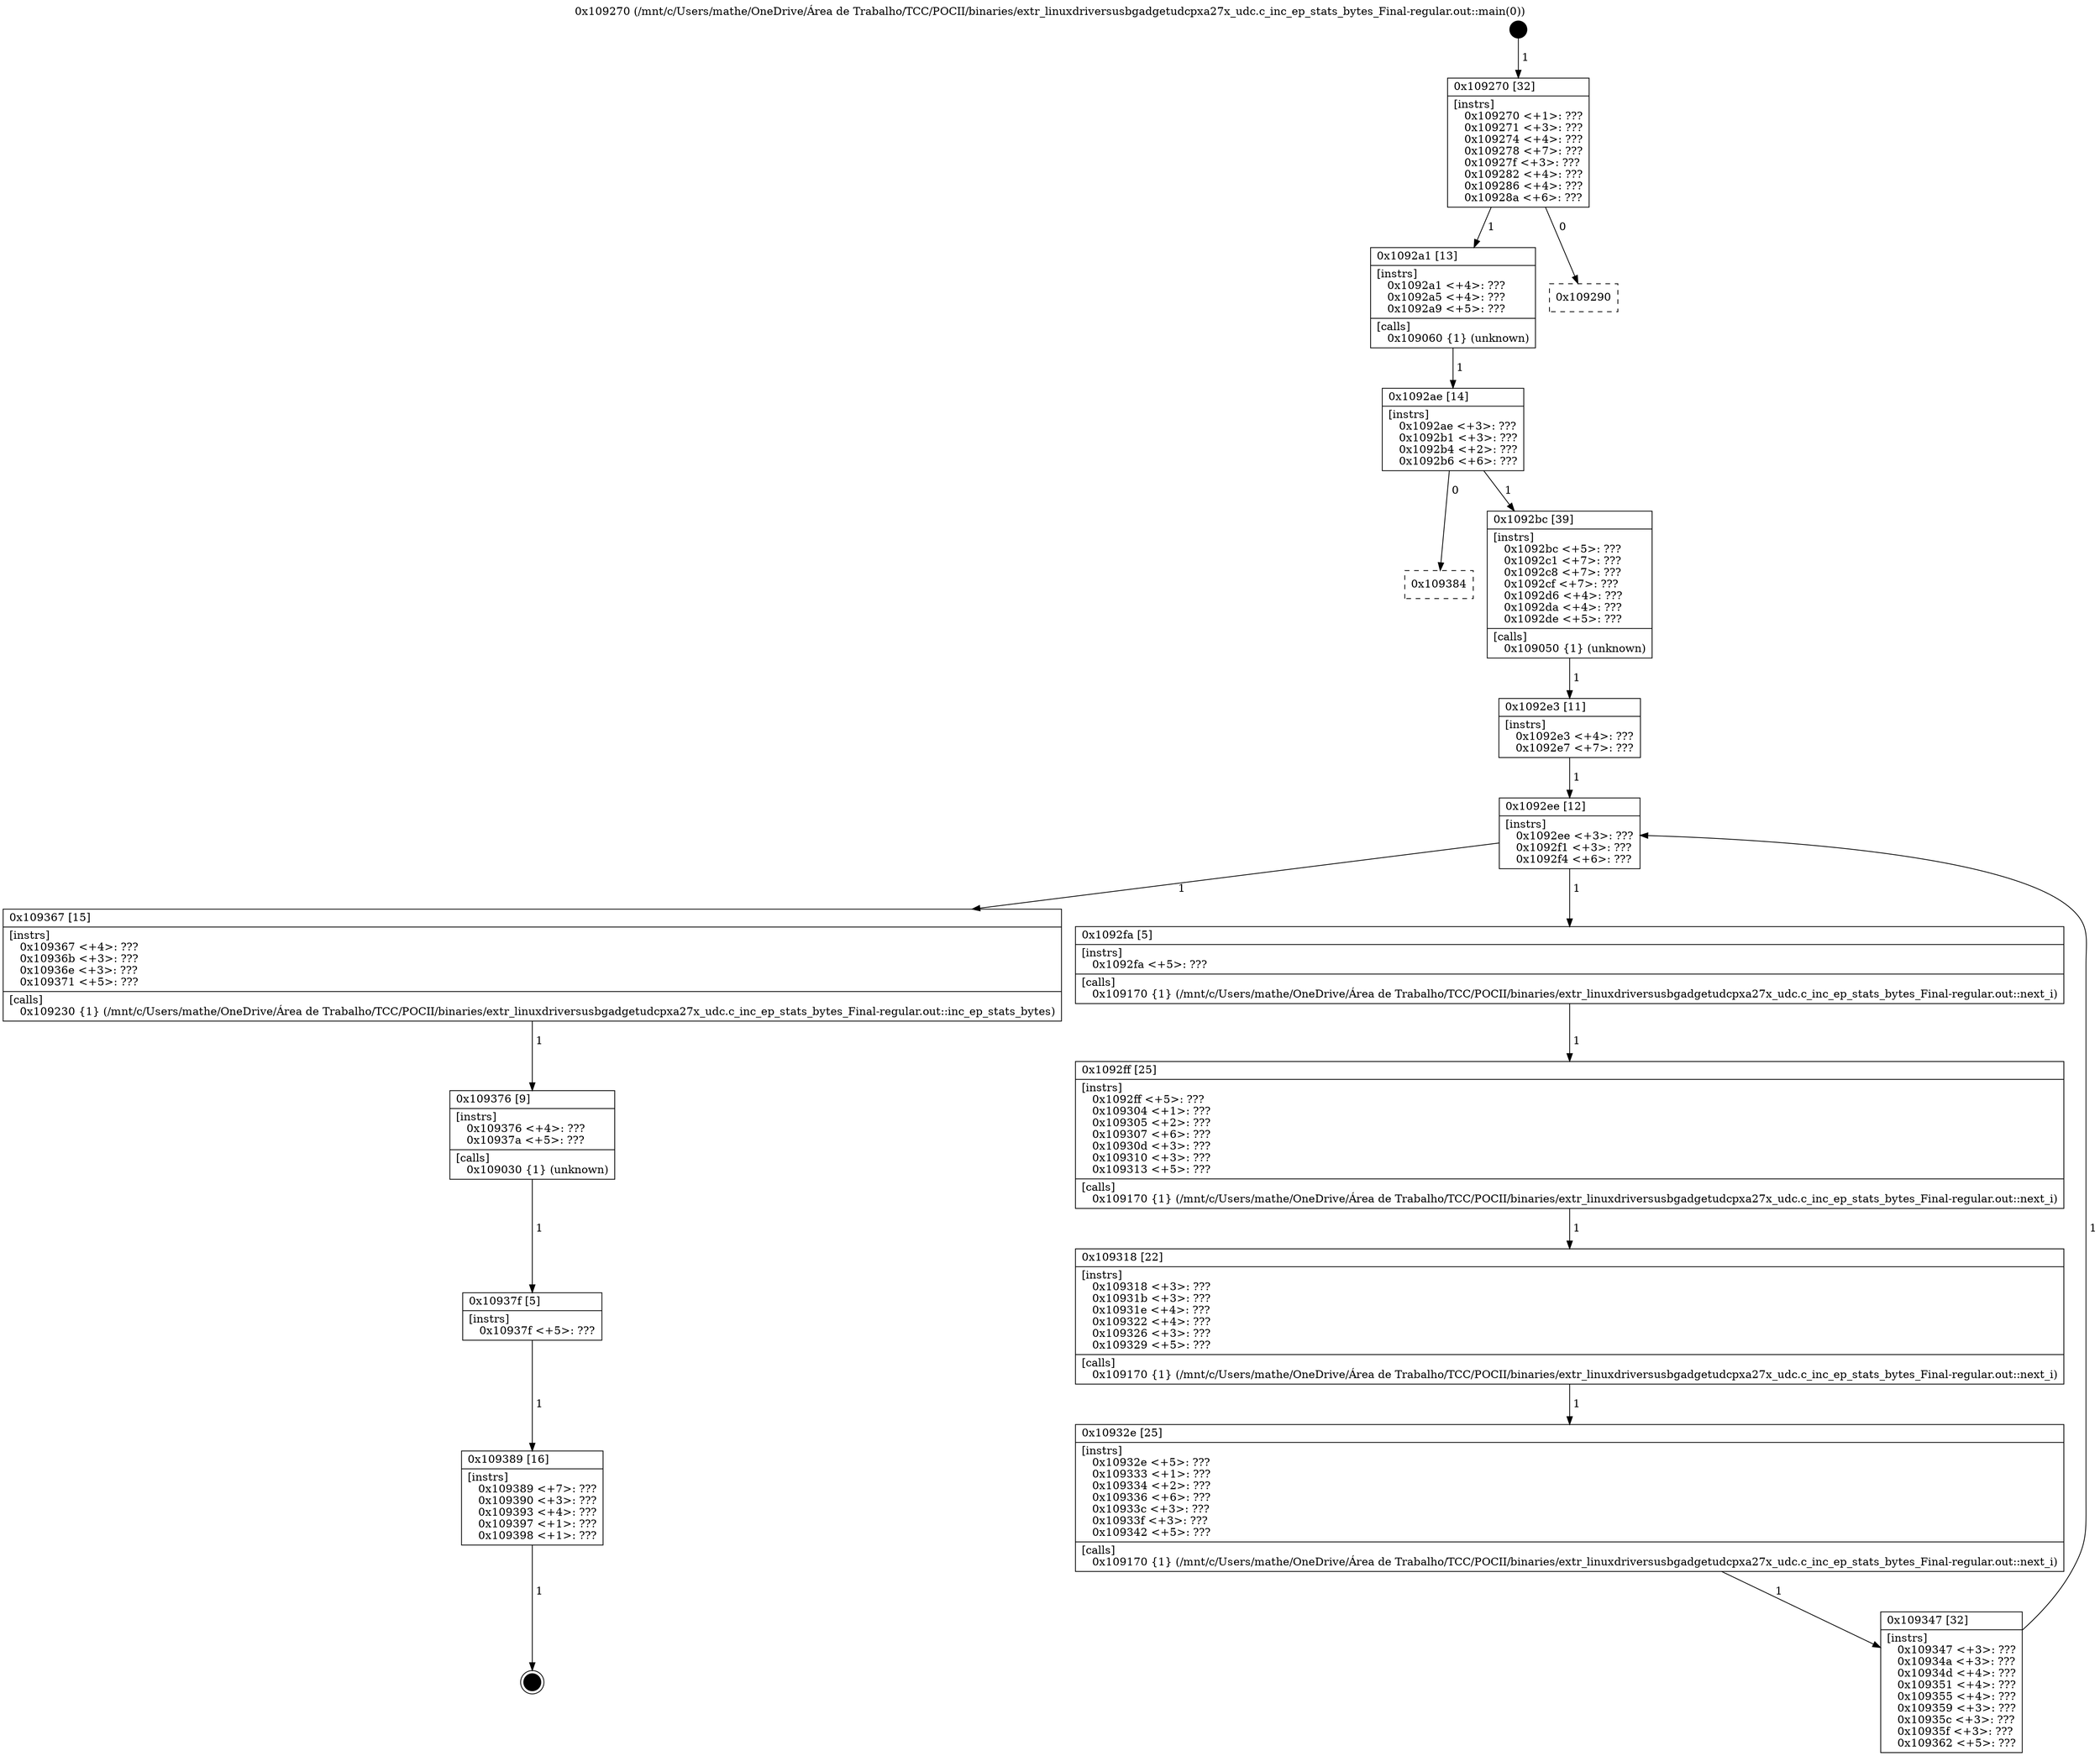 digraph "0x109270" {
  label = "0x109270 (/mnt/c/Users/mathe/OneDrive/Área de Trabalho/TCC/POCII/binaries/extr_linuxdriversusbgadgetudcpxa27x_udc.c_inc_ep_stats_bytes_Final-regular.out::main(0))"
  labelloc = "t"
  node[shape=record]

  Entry [label="",width=0.3,height=0.3,shape=circle,fillcolor=black,style=filled]
  "0x109270" [label="{
     0x109270 [32]\l
     | [instrs]\l
     &nbsp;&nbsp;0x109270 \<+1\>: ???\l
     &nbsp;&nbsp;0x109271 \<+3\>: ???\l
     &nbsp;&nbsp;0x109274 \<+4\>: ???\l
     &nbsp;&nbsp;0x109278 \<+7\>: ???\l
     &nbsp;&nbsp;0x10927f \<+3\>: ???\l
     &nbsp;&nbsp;0x109282 \<+4\>: ???\l
     &nbsp;&nbsp;0x109286 \<+4\>: ???\l
     &nbsp;&nbsp;0x10928a \<+6\>: ???\l
  }"]
  "0x1092a1" [label="{
     0x1092a1 [13]\l
     | [instrs]\l
     &nbsp;&nbsp;0x1092a1 \<+4\>: ???\l
     &nbsp;&nbsp;0x1092a5 \<+4\>: ???\l
     &nbsp;&nbsp;0x1092a9 \<+5\>: ???\l
     | [calls]\l
     &nbsp;&nbsp;0x109060 \{1\} (unknown)\l
  }"]
  "0x109290" [label="{
     0x109290\l
  }", style=dashed]
  "0x1092ae" [label="{
     0x1092ae [14]\l
     | [instrs]\l
     &nbsp;&nbsp;0x1092ae \<+3\>: ???\l
     &nbsp;&nbsp;0x1092b1 \<+3\>: ???\l
     &nbsp;&nbsp;0x1092b4 \<+2\>: ???\l
     &nbsp;&nbsp;0x1092b6 \<+6\>: ???\l
  }"]
  "0x109384" [label="{
     0x109384\l
  }", style=dashed]
  "0x1092bc" [label="{
     0x1092bc [39]\l
     | [instrs]\l
     &nbsp;&nbsp;0x1092bc \<+5\>: ???\l
     &nbsp;&nbsp;0x1092c1 \<+7\>: ???\l
     &nbsp;&nbsp;0x1092c8 \<+7\>: ???\l
     &nbsp;&nbsp;0x1092cf \<+7\>: ???\l
     &nbsp;&nbsp;0x1092d6 \<+4\>: ???\l
     &nbsp;&nbsp;0x1092da \<+4\>: ???\l
     &nbsp;&nbsp;0x1092de \<+5\>: ???\l
     | [calls]\l
     &nbsp;&nbsp;0x109050 \{1\} (unknown)\l
  }"]
  Exit [label="",width=0.3,height=0.3,shape=circle,fillcolor=black,style=filled,peripheries=2]
  "0x1092ee" [label="{
     0x1092ee [12]\l
     | [instrs]\l
     &nbsp;&nbsp;0x1092ee \<+3\>: ???\l
     &nbsp;&nbsp;0x1092f1 \<+3\>: ???\l
     &nbsp;&nbsp;0x1092f4 \<+6\>: ???\l
  }"]
  "0x109367" [label="{
     0x109367 [15]\l
     | [instrs]\l
     &nbsp;&nbsp;0x109367 \<+4\>: ???\l
     &nbsp;&nbsp;0x10936b \<+3\>: ???\l
     &nbsp;&nbsp;0x10936e \<+3\>: ???\l
     &nbsp;&nbsp;0x109371 \<+5\>: ???\l
     | [calls]\l
     &nbsp;&nbsp;0x109230 \{1\} (/mnt/c/Users/mathe/OneDrive/Área de Trabalho/TCC/POCII/binaries/extr_linuxdriversusbgadgetudcpxa27x_udc.c_inc_ep_stats_bytes_Final-regular.out::inc_ep_stats_bytes)\l
  }"]
  "0x1092fa" [label="{
     0x1092fa [5]\l
     | [instrs]\l
     &nbsp;&nbsp;0x1092fa \<+5\>: ???\l
     | [calls]\l
     &nbsp;&nbsp;0x109170 \{1\} (/mnt/c/Users/mathe/OneDrive/Área de Trabalho/TCC/POCII/binaries/extr_linuxdriversusbgadgetudcpxa27x_udc.c_inc_ep_stats_bytes_Final-regular.out::next_i)\l
  }"]
  "0x1092ff" [label="{
     0x1092ff [25]\l
     | [instrs]\l
     &nbsp;&nbsp;0x1092ff \<+5\>: ???\l
     &nbsp;&nbsp;0x109304 \<+1\>: ???\l
     &nbsp;&nbsp;0x109305 \<+2\>: ???\l
     &nbsp;&nbsp;0x109307 \<+6\>: ???\l
     &nbsp;&nbsp;0x10930d \<+3\>: ???\l
     &nbsp;&nbsp;0x109310 \<+3\>: ???\l
     &nbsp;&nbsp;0x109313 \<+5\>: ???\l
     | [calls]\l
     &nbsp;&nbsp;0x109170 \{1\} (/mnt/c/Users/mathe/OneDrive/Área de Trabalho/TCC/POCII/binaries/extr_linuxdriversusbgadgetudcpxa27x_udc.c_inc_ep_stats_bytes_Final-regular.out::next_i)\l
  }"]
  "0x109318" [label="{
     0x109318 [22]\l
     | [instrs]\l
     &nbsp;&nbsp;0x109318 \<+3\>: ???\l
     &nbsp;&nbsp;0x10931b \<+3\>: ???\l
     &nbsp;&nbsp;0x10931e \<+4\>: ???\l
     &nbsp;&nbsp;0x109322 \<+4\>: ???\l
     &nbsp;&nbsp;0x109326 \<+3\>: ???\l
     &nbsp;&nbsp;0x109329 \<+5\>: ???\l
     | [calls]\l
     &nbsp;&nbsp;0x109170 \{1\} (/mnt/c/Users/mathe/OneDrive/Área de Trabalho/TCC/POCII/binaries/extr_linuxdriversusbgadgetudcpxa27x_udc.c_inc_ep_stats_bytes_Final-regular.out::next_i)\l
  }"]
  "0x10932e" [label="{
     0x10932e [25]\l
     | [instrs]\l
     &nbsp;&nbsp;0x10932e \<+5\>: ???\l
     &nbsp;&nbsp;0x109333 \<+1\>: ???\l
     &nbsp;&nbsp;0x109334 \<+2\>: ???\l
     &nbsp;&nbsp;0x109336 \<+6\>: ???\l
     &nbsp;&nbsp;0x10933c \<+3\>: ???\l
     &nbsp;&nbsp;0x10933f \<+3\>: ???\l
     &nbsp;&nbsp;0x109342 \<+5\>: ???\l
     | [calls]\l
     &nbsp;&nbsp;0x109170 \{1\} (/mnt/c/Users/mathe/OneDrive/Área de Trabalho/TCC/POCII/binaries/extr_linuxdriversusbgadgetudcpxa27x_udc.c_inc_ep_stats_bytes_Final-regular.out::next_i)\l
  }"]
  "0x109347" [label="{
     0x109347 [32]\l
     | [instrs]\l
     &nbsp;&nbsp;0x109347 \<+3\>: ???\l
     &nbsp;&nbsp;0x10934a \<+3\>: ???\l
     &nbsp;&nbsp;0x10934d \<+4\>: ???\l
     &nbsp;&nbsp;0x109351 \<+4\>: ???\l
     &nbsp;&nbsp;0x109355 \<+4\>: ???\l
     &nbsp;&nbsp;0x109359 \<+3\>: ???\l
     &nbsp;&nbsp;0x10935c \<+3\>: ???\l
     &nbsp;&nbsp;0x10935f \<+3\>: ???\l
     &nbsp;&nbsp;0x109362 \<+5\>: ???\l
  }"]
  "0x1092e3" [label="{
     0x1092e3 [11]\l
     | [instrs]\l
     &nbsp;&nbsp;0x1092e3 \<+4\>: ???\l
     &nbsp;&nbsp;0x1092e7 \<+7\>: ???\l
  }"]
  "0x109376" [label="{
     0x109376 [9]\l
     | [instrs]\l
     &nbsp;&nbsp;0x109376 \<+4\>: ???\l
     &nbsp;&nbsp;0x10937a \<+5\>: ???\l
     | [calls]\l
     &nbsp;&nbsp;0x109030 \{1\} (unknown)\l
  }"]
  "0x10937f" [label="{
     0x10937f [5]\l
     | [instrs]\l
     &nbsp;&nbsp;0x10937f \<+5\>: ???\l
  }"]
  "0x109389" [label="{
     0x109389 [16]\l
     | [instrs]\l
     &nbsp;&nbsp;0x109389 \<+7\>: ???\l
     &nbsp;&nbsp;0x109390 \<+3\>: ???\l
     &nbsp;&nbsp;0x109393 \<+4\>: ???\l
     &nbsp;&nbsp;0x109397 \<+1\>: ???\l
     &nbsp;&nbsp;0x109398 \<+1\>: ???\l
  }"]
  Entry -> "0x109270" [label=" 1"]
  "0x109270" -> "0x1092a1" [label=" 1"]
  "0x109270" -> "0x109290" [label=" 0"]
  "0x1092a1" -> "0x1092ae" [label=" 1"]
  "0x1092ae" -> "0x109384" [label=" 0"]
  "0x1092ae" -> "0x1092bc" [label=" 1"]
  "0x109389" -> Exit [label=" 1"]
  "0x1092bc" -> "0x1092e3" [label=" 1"]
  "0x1092ee" -> "0x109367" [label=" 1"]
  "0x1092ee" -> "0x1092fa" [label=" 1"]
  "0x1092fa" -> "0x1092ff" [label=" 1"]
  "0x1092ff" -> "0x109318" [label=" 1"]
  "0x109318" -> "0x10932e" [label=" 1"]
  "0x10932e" -> "0x109347" [label=" 1"]
  "0x1092e3" -> "0x1092ee" [label=" 1"]
  "0x109347" -> "0x1092ee" [label=" 1"]
  "0x109367" -> "0x109376" [label=" 1"]
  "0x109376" -> "0x10937f" [label=" 1"]
  "0x10937f" -> "0x109389" [label=" 1"]
}
